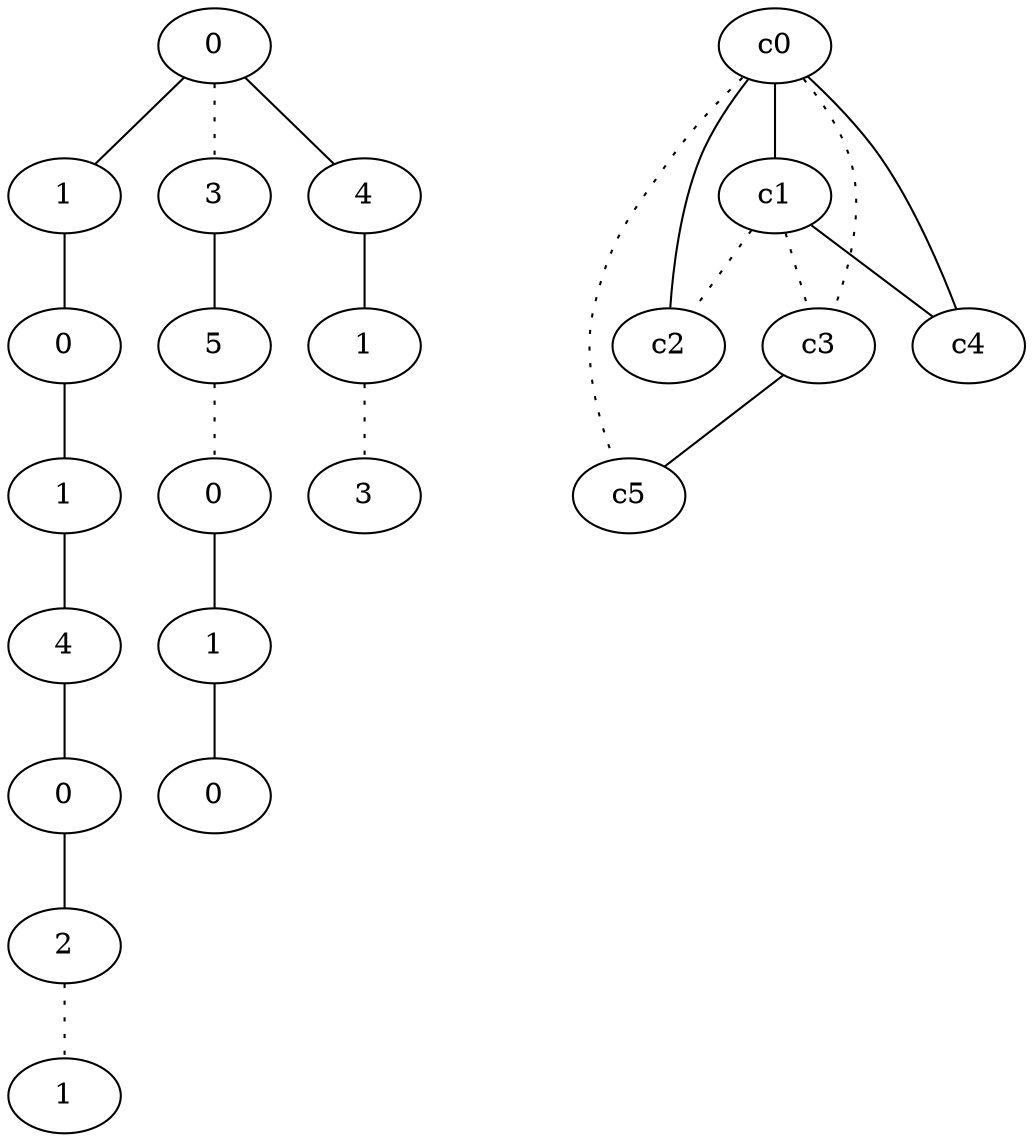 graph {
a0[label=0];
a1[label=1];
a2[label=0];
a3[label=1];
a4[label=4];
a5[label=0];
a6[label=2];
a7[label=1];
a8[label=3];
a9[label=5];
a10[label=0];
a11[label=1];
a12[label=0];
a13[label=4];
a14[label=1];
a15[label=3];
a0 -- a1;
a0 -- a8 [style=dotted];
a0 -- a13;
a1 -- a2;
a2 -- a3;
a3 -- a4;
a4 -- a5;
a5 -- a6;
a6 -- a7 [style=dotted];
a8 -- a9;
a9 -- a10 [style=dotted];
a10 -- a11;
a11 -- a12;
a13 -- a14;
a14 -- a15 [style=dotted];
c0 -- c1;
c0 -- c2;
c0 -- c3 [style=dotted];
c0 -- c4;
c0 -- c5 [style=dotted];
c1 -- c2 [style=dotted];
c1 -- c3 [style=dotted];
c1 -- c4;
c3 -- c5;
}
